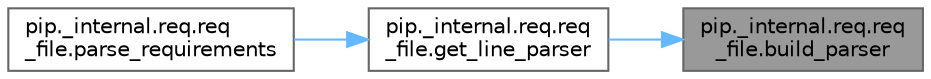 digraph "pip._internal.req.req_file.build_parser"
{
 // LATEX_PDF_SIZE
  bgcolor="transparent";
  edge [fontname=Helvetica,fontsize=10,labelfontname=Helvetica,labelfontsize=10];
  node [fontname=Helvetica,fontsize=10,shape=box,height=0.2,width=0.4];
  rankdir="RL";
  Node1 [id="Node000001",label="pip._internal.req.req\l_file.build_parser",height=0.2,width=0.4,color="gray40", fillcolor="grey60", style="filled", fontcolor="black",tooltip=" "];
  Node1 -> Node2 [id="edge1_Node000001_Node000002",dir="back",color="steelblue1",style="solid",tooltip=" "];
  Node2 [id="Node000002",label="pip._internal.req.req\l_file.get_line_parser",height=0.2,width=0.4,color="grey40", fillcolor="white", style="filled",URL="$namespacepip_1_1__internal_1_1req_1_1req__file.html#adaf0f17e1d1dad0e40a4fbb7eb184ca3",tooltip=" "];
  Node2 -> Node3 [id="edge2_Node000002_Node000003",dir="back",color="steelblue1",style="solid",tooltip=" "];
  Node3 [id="Node000003",label="pip._internal.req.req\l_file.parse_requirements",height=0.2,width=0.4,color="grey40", fillcolor="white", style="filled",URL="$namespacepip_1_1__internal_1_1req_1_1req__file.html#a98dc1d161342c950439a3ea05c3117bb",tooltip=" "];
}
